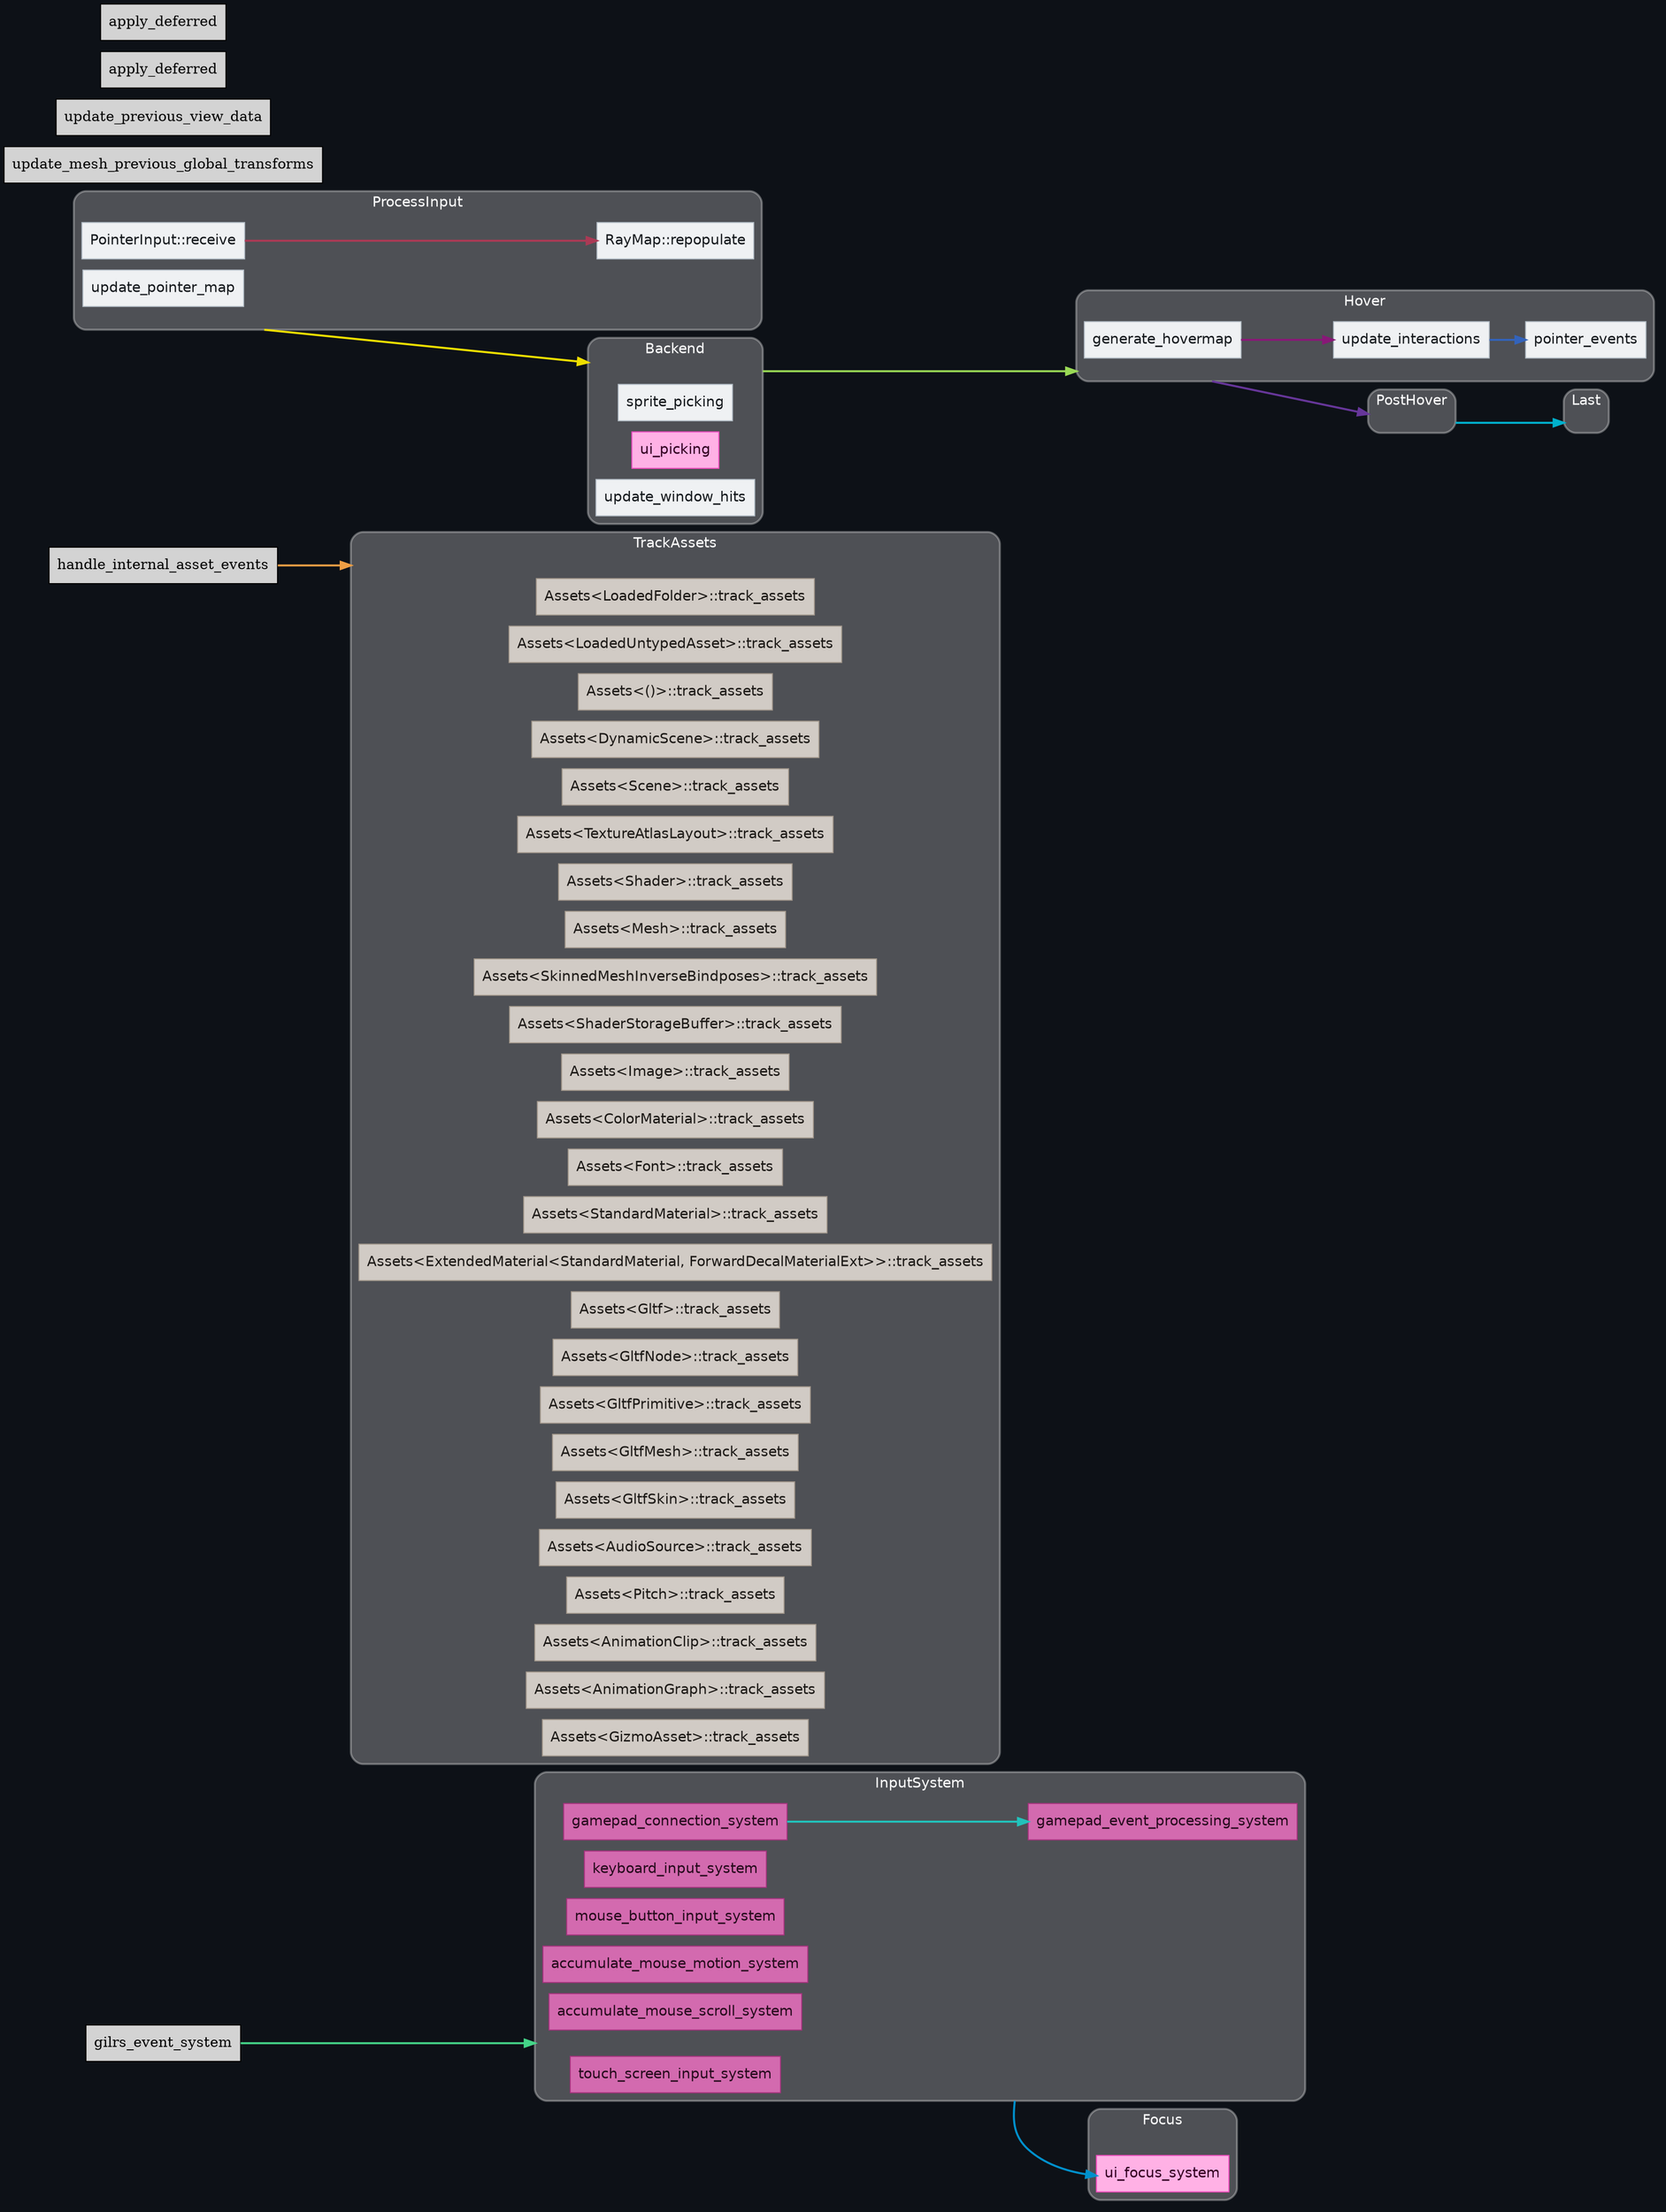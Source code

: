 digraph "" {
	"compound"="true";
	"splines"="spline";
	"rankdir"="LR";
	"bgcolor"="#0d1117";
	"fontname"="Helvetica";
	"nodesep"="0.15";
	edge ["penwidth"="2"];
	node ["shape"="box", "style"="filled"];
	subgraph "clusternode_Set(1)" {
		"style"="rounded,filled";
		"label"="InputSystem";
		"tooltip"="InputSystem";
		"fillcolor"="#ffffff44";
		"fontcolor"="#ffffff";
		"color"="#ffffff50";
		"penwidth"="2";
		"set_marker_node_Set(1)" ["style"="invis", "label"="", "shape"="point"]
		"node_System(0)" ["label"="keyboard_input_system", "tooltip"="bevy_input::keyboard::keyboard_input_system", "fillcolor"="#d36aaf", "fontname"="Helvetica", "fontcolor"="#270b1d", "color"="#a5317d", "penwidth"="1"]
		"node_System(1)" ["label"="mouse_button_input_system", "tooltip"="bevy_input::mouse::mouse_button_input_system", "fillcolor"="#d36aaf", "fontname"="Helvetica", "fontcolor"="#270b1d", "color"="#a5317d", "penwidth"="1"]
		"node_System(2)" ["label"="accumulate_mouse_motion_system", "tooltip"="bevy_input::mouse::accumulate_mouse_motion_system", "fillcolor"="#d36aaf", "fontname"="Helvetica", "fontcolor"="#270b1d", "color"="#a5317d", "penwidth"="1"]
		"node_System(3)" ["label"="accumulate_mouse_scroll_system", "tooltip"="bevy_input::mouse::accumulate_mouse_scroll_system", "fillcolor"="#d36aaf", "fontname"="Helvetica", "fontcolor"="#270b1d", "color"="#a5317d", "penwidth"="1"]
		"node_System(4)" ["label"="gamepad_connection_system", "tooltip"="bevy_input::gamepad::gamepad_connection_system", "fillcolor"="#d36aaf", "fontname"="Helvetica", "fontcolor"="#270b1d", "color"="#a5317d", "penwidth"="1"]
		"node_System(5)" ["label"="gamepad_event_processing_system", "tooltip"="bevy_input::gamepad::gamepad_event_processing_system", "fillcolor"="#d36aaf", "fontname"="Helvetica", "fontcolor"="#270b1d", "color"="#a5317d", "penwidth"="1"]
		"node_System(6)" ["label"="touch_screen_input_system", "tooltip"="bevy_input::touch::touch_screen_input_system", "fillcolor"="#d36aaf", "fontname"="Helvetica", "fontcolor"="#270b1d", "color"="#a5317d", "penwidth"="1"]
	}
	
	subgraph "clusternode_Set(9)" {
		"style"="rounded,filled";
		"label"="TrackAssets";
		"tooltip"="TrackAssets";
		"fillcolor"="#ffffff44";
		"fontcolor"="#ffffff";
		"color"="#ffffff50";
		"penwidth"="2";
		"set_marker_node_Set(9)" ["style"="invis", "label"="", "shape"="point"]
		"node_System(7)" ["label"="Assets<LoadedFolder>::track_assets", "tooltip"="bevy_asset::assets::Assets<bevy_asset::folder::LoadedFolder>::track_assets", "fillcolor"="#d1cbc5", "fontname"="Helvetica", "fontcolor"="#1c1916", "color"="#a3988c", "penwidth"="1"]
		"node_System(8)" ["label"="Assets<LoadedUntypedAsset>::track_assets", "tooltip"="bevy_asset::assets::Assets<bevy_asset::assets::LoadedUntypedAsset>::track_assets", "fillcolor"="#d1cbc5", "fontname"="Helvetica", "fontcolor"="#1c1916", "color"="#a3988c", "penwidth"="1"]
		"node_System(9)" ["label"="Assets<()>::track_assets", "tooltip"="bevy_asset::assets::Assets<()>::track_assets", "fillcolor"="#d1cbc5", "fontname"="Helvetica", "fontcolor"="#1c1916", "color"="#a3988c", "penwidth"="1"]
		"node_System(11)" ["label"="Assets<DynamicScene>::track_assets", "tooltip"="bevy_asset::assets::Assets<bevy_scene::dynamic_scene::DynamicScene>::track_assets", "fillcolor"="#d1cbc5", "fontname"="Helvetica", "fontcolor"="#1c1916", "color"="#a3988c", "penwidth"="1"]
		"node_System(12)" ["label"="Assets<Scene>::track_assets", "tooltip"="bevy_asset::assets::Assets<bevy_scene::scene::Scene>::track_assets", "fillcolor"="#d1cbc5", "fontname"="Helvetica", "fontcolor"="#1c1916", "color"="#a3988c", "penwidth"="1"]
		"node_System(13)" ["label"="Assets<TextureAtlasLayout>::track_assets", "tooltip"="bevy_asset::assets::Assets<bevy_image::texture_atlas::TextureAtlasLayout>::track_assets", "fillcolor"="#d1cbc5", "fontname"="Helvetica", "fontcolor"="#1c1916", "color"="#a3988c", "penwidth"="1"]
		"node_System(14)" ["label"="Assets<Shader>::track_assets", "tooltip"="bevy_asset::assets::Assets<bevy_render::render_resource::shader::Shader>::track_assets", "fillcolor"="#d1cbc5", "fontname"="Helvetica", "fontcolor"="#1c1916", "color"="#a3988c", "penwidth"="1"]
		"node_System(15)" ["label"="Assets<Mesh>::track_assets", "tooltip"="bevy_asset::assets::Assets<bevy_mesh::mesh::Mesh>::track_assets", "fillcolor"="#d1cbc5", "fontname"="Helvetica", "fontcolor"="#1c1916", "color"="#a3988c", "penwidth"="1"]
		"node_System(16)" ["label"="Assets<SkinnedMeshInverseBindposes>::track_assets", "tooltip"="bevy_asset::assets::Assets<bevy_mesh::skinning::SkinnedMeshInverseBindposes>::track_assets", "fillcolor"="#d1cbc5", "fontname"="Helvetica", "fontcolor"="#1c1916", "color"="#a3988c", "penwidth"="1"]
		"node_System(17)" ["label"="Assets<ShaderStorageBuffer>::track_assets", "tooltip"="bevy_asset::assets::Assets<bevy_render::storage::ShaderStorageBuffer>::track_assets", "fillcolor"="#d1cbc5", "fontname"="Helvetica", "fontcolor"="#1c1916", "color"="#a3988c", "penwidth"="1"]
		"node_System(18)" ["label"="Assets<Image>::track_assets", "tooltip"="bevy_asset::assets::Assets<bevy_image::image::Image>::track_assets", "fillcolor"="#d1cbc5", "fontname"="Helvetica", "fontcolor"="#1c1916", "color"="#a3988c", "penwidth"="1"]
		"node_System(19)" ["label"="Assets<ColorMaterial>::track_assets", "tooltip"="bevy_asset::assets::Assets<bevy_sprite::mesh2d::color_material::ColorMaterial>::track_assets", "fillcolor"="#d1cbc5", "fontname"="Helvetica", "fontcolor"="#1c1916", "color"="#a3988c", "penwidth"="1"]
		"node_System(21)" ["label"="Assets<Font>::track_assets", "tooltip"="bevy_asset::assets::Assets<bevy_text::font::Font>::track_assets", "fillcolor"="#d1cbc5", "fontname"="Helvetica", "fontcolor"="#1c1916", "color"="#a3988c", "penwidth"="1"]
		"node_System(24)" ["label"="Assets<StandardMaterial>::track_assets", "tooltip"="bevy_asset::assets::Assets<bevy_pbr::pbr_material::StandardMaterial>::track_assets", "fillcolor"="#d1cbc5", "fontname"="Helvetica", "fontcolor"="#1c1916", "color"="#a3988c", "penwidth"="1"]
		"node_System(27)" ["label"="Assets<ExtendedMaterial<StandardMaterial, ForwardDecalMaterialExt>>::track_assets", "tooltip"="bevy_asset::assets::Assets<bevy_pbr::extended_material::ExtendedMaterial<bevy_pbr::pbr_material::StandardMaterial, bevy_pbr::decal::forward::ForwardDecalMaterialExt>>::track_assets", "fillcolor"="#d1cbc5", "fontname"="Helvetica", "fontcolor"="#1c1916", "color"="#a3988c", "penwidth"="1"]
		"node_System(28)" ["label"="Assets<Gltf>::track_assets", "tooltip"="bevy_asset::assets::Assets<bevy_gltf::assets::Gltf>::track_assets", "fillcolor"="#d1cbc5", "fontname"="Helvetica", "fontcolor"="#1c1916", "color"="#a3988c", "penwidth"="1"]
		"node_System(29)" ["label"="Assets<GltfNode>::track_assets", "tooltip"="bevy_asset::assets::Assets<bevy_gltf::assets::GltfNode>::track_assets", "fillcolor"="#d1cbc5", "fontname"="Helvetica", "fontcolor"="#1c1916", "color"="#a3988c", "penwidth"="1"]
		"node_System(30)" ["label"="Assets<GltfPrimitive>::track_assets", "tooltip"="bevy_asset::assets::Assets<bevy_gltf::assets::GltfPrimitive>::track_assets", "fillcolor"="#d1cbc5", "fontname"="Helvetica", "fontcolor"="#1c1916", "color"="#a3988c", "penwidth"="1"]
		"node_System(31)" ["label"="Assets<GltfMesh>::track_assets", "tooltip"="bevy_asset::assets::Assets<bevy_gltf::assets::GltfMesh>::track_assets", "fillcolor"="#d1cbc5", "fontname"="Helvetica", "fontcolor"="#1c1916", "color"="#a3988c", "penwidth"="1"]
		"node_System(32)" ["label"="Assets<GltfSkin>::track_assets", "tooltip"="bevy_asset::assets::Assets<bevy_gltf::assets::GltfSkin>::track_assets", "fillcolor"="#d1cbc5", "fontname"="Helvetica", "fontcolor"="#1c1916", "color"="#a3988c", "penwidth"="1"]
		"node_System(33)" ["label"="Assets<AudioSource>::track_assets", "tooltip"="bevy_asset::assets::Assets<bevy_audio::audio_source::AudioSource>::track_assets", "fillcolor"="#d1cbc5", "fontname"="Helvetica", "fontcolor"="#1c1916", "color"="#a3988c", "penwidth"="1"]
		"node_System(34)" ["label"="Assets<Pitch>::track_assets", "tooltip"="bevy_asset::assets::Assets<bevy_audio::pitch::Pitch>::track_assets", "fillcolor"="#d1cbc5", "fontname"="Helvetica", "fontcolor"="#1c1916", "color"="#a3988c", "penwidth"="1"]
		"node_System(36)" ["label"="Assets<AnimationClip>::track_assets", "tooltip"="bevy_asset::assets::Assets<bevy_animation::AnimationClip>::track_assets", "fillcolor"="#d1cbc5", "fontname"="Helvetica", "fontcolor"="#1c1916", "color"="#a3988c", "penwidth"="1"]
		"node_System(37)" ["label"="Assets<AnimationGraph>::track_assets", "tooltip"="bevy_asset::assets::Assets<bevy_animation::graph::AnimationGraph>::track_assets", "fillcolor"="#d1cbc5", "fontname"="Helvetica", "fontcolor"="#1c1916", "color"="#a3988c", "penwidth"="1"]
		"node_System(38)" ["label"="Assets<GizmoAsset>::track_assets", "tooltip"="bevy_asset::assets::Assets<bevy_gizmos::GizmoAsset>::track_assets", "fillcolor"="#d1cbc5", "fontname"="Helvetica", "fontcolor"="#1c1916", "color"="#a3988c", "penwidth"="1"]
	}
	
	subgraph "clusternode_Set(23)" {
		"style"="rounded,filled";
		"label"="Backend";
		"tooltip"="Backend";
		"fillcolor"="#ffffff44";
		"fontcolor"="#ffffff";
		"color"="#ffffff50";
		"penwidth"="2";
		"set_marker_node_Set(23)" ["style"="invis", "label"="", "shape"="point"]
		"node_System(20)" ["label"="sprite_picking", "tooltip"="bevy_sprite::picking_backend::sprite_picking", "fillcolor"="#eff1f3", "fontname"="Helvetica", "fontcolor"="#15191d", "color"="#b4bec7", "penwidth"="1"]
		"node_System(23)" ["label"="ui_picking", "tooltip"="bevy_ui::picking_backend::ui_picking", "fillcolor"="#ffb1e5", "fontname"="Helvetica", "fontcolor"="#320021", "color"="#ff4bc2", "penwidth"="1"]
		"node_System(42)" ["label"="update_window_hits", "tooltip"="bevy_picking::window::update_window_hits", "fillcolor"="#eff1f3", "fontname"="Helvetica", "fontcolor"="#15191d", "color"="#b4bec7", "penwidth"="1"]
	}
	
	subgraph "clusternode_Set(26)" {
		"style"="rounded,filled";
		"label"="Focus";
		"tooltip"="Focus";
		"fillcolor"="#ffffff44";
		"fontcolor"="#ffffff";
		"color"="#ffffff50";
		"penwidth"="2";
		"set_marker_node_Set(26)" ["style"="invis", "label"="", "shape"="point"]
		"node_System(22)" ["label"="ui_focus_system", "tooltip"="bevy_ui::focus::ui_focus_system", "fillcolor"="#ffb1e5", "fontname"="Helvetica", "fontcolor"="#320021", "color"="#ff4bc2", "penwidth"="1"]
	}
	
	subgraph "clusternode_Set(44)" {
		"style"="rounded,filled";
		"label"="ProcessInput";
		"tooltip"="ProcessInput";
		"fillcolor"="#ffffff44";
		"fontcolor"="#ffffff";
		"color"="#ffffff50";
		"penwidth"="2";
		"set_marker_node_Set(44)" ["style"="invis", "label"="", "shape"="point"]
		"node_System(39)" ["label"="update_pointer_map", "tooltip"="bevy_picking::pointer::update_pointer_map", "fillcolor"="#eff1f3", "fontname"="Helvetica", "fontcolor"="#15191d", "color"="#b4bec7", "penwidth"="1"]
		"node_System(40)" ["label"="PointerInput::receive", "tooltip"="bevy_picking::pointer::PointerInput::receive", "fillcolor"="#eff1f3", "fontname"="Helvetica", "fontcolor"="#15191d", "color"="#b4bec7", "penwidth"="1"]
		"node_System(41)" ["label"="RayMap::repopulate", "tooltip"="bevy_picking::backend::ray::RayMap::repopulate", "fillcolor"="#eff1f3", "fontname"="Helvetica", "fontcolor"="#15191d", "color"="#b4bec7", "penwidth"="1"]
	}
	
	subgraph "clusternode_Set(48)" {
		"style"="rounded,filled";
		"label"="Hover";
		"tooltip"="Hover";
		"fillcolor"="#ffffff44";
		"fontcolor"="#ffffff";
		"color"="#ffffff50";
		"penwidth"="2";
		"set_marker_node_Set(48)" ["style"="invis", "label"="", "shape"="point"]
		"node_System(43)" ["label"="generate_hovermap", "tooltip"="bevy_picking::hover::generate_hovermap", "fillcolor"="#eff1f3", "fontname"="Helvetica", "fontcolor"="#15191d", "color"="#b4bec7", "penwidth"="1"]
		"node_System(44)" ["label"="update_interactions", "tooltip"="bevy_picking::hover::update_interactions", "fillcolor"="#eff1f3", "fontname"="Helvetica", "fontcolor"="#15191d", "color"="#b4bec7", "penwidth"="1"]
		"node_System(45)" ["label"="pointer_events", "tooltip"="bevy_picking::events::pointer_events", "fillcolor"="#eff1f3", "fontname"="Helvetica", "fontcolor"="#15191d", "color"="#b4bec7", "penwidth"="1"]
	}
	
	subgraph "clusternode_Set(49)" {
		"style"="rounded,filled";
		"label"="PostHover";
		"tooltip"="PostHover";
		"fillcolor"="#ffffff44";
		"fontcolor"="#ffffff";
		"color"="#ffffff50";
		"penwidth"="2";
		"set_marker_node_Set(49)" ["style"="invis", "label"="", "shape"="point"]
	}
	
	subgraph "clusternode_Set(50)" {
		"style"="rounded,filled";
		"label"="Last";
		"tooltip"="Last";
		"fillcolor"="#ffffff44";
		"fontcolor"="#ffffff";
		"color"="#ffffff50";
		"penwidth"="2";
		"set_marker_node_Set(50)" ["style"="invis", "label"="", "shape"="point"]
	}
	
	"node_System(10)" ["label"="handle_internal_asset_events", "tooltip"="bevy_asset::server::handle_internal_asset_events"]
	"node_System(25)" ["label"="update_mesh_previous_global_transforms", "tooltip"="bevy_pbr::prepass::update_mesh_previous_global_transforms"]
	"node_System(26)" ["label"="update_previous_view_data", "tooltip"="bevy_pbr::prepass::update_previous_view_data"]
	"node_System(35)" ["label"="gilrs_event_system", "tooltip"="bevy_gilrs::gilrs_system::gilrs_event_system"]
	"node_System(46)" ["label"="apply_deferred", "tooltip"="bevy_ecs::apply_deferred"]
	"node_System(47)" ["label"="apply_deferred", "tooltip"="bevy_ecs::apply_deferred"]
	"set_marker_node_Set(44)" -> "set_marker_node_Set(23)" ["lhead"="clusternode_Set(23)", "ltail"="clusternode_Set(44)", "tooltip"="ProcessInput → Backend", "color"="#eede00"]
	"node_System(43)" -> "node_System(44)" ["lhead"="", "ltail"="", "tooltip"="generate_hovermap → update_interactions", "color"="#881877"]
	"set_marker_node_Set(49)" -> "set_marker_node_Set(50)" ["lhead"="clusternode_Set(50)", "ltail"="clusternode_Set(49)", "tooltip"="PostHover → Last", "color"="#00b0cc"]
	"node_System(40)" -> "node_System(41)" ["lhead"="", "ltail"="", "tooltip"="SystemTypeSet(fn bevy_ecs::system::function_system::FunctionSystem<fn(bevy_ecs::event::reader::EventReader<bevy_picking::pointer::PointerInput>, bevy_ecs::system::query::Query<(&bevy_picking::pointer::PointerId, &mut bevy_picking::pointer::PointerLocation, &mut bevy_picking::pointer::PointerPress)>), bevy_picking::pointer::PointerInput::receive>()) → RayMap::repopulate", "color"="#aa3a55"]
	"node_System(35)" -> "set_marker_node_Set(1)" ["lhead"="clusternode_Set(1)", "ltail"="", "tooltip"="gilrs_event_system → InputSystem", "color"="#44d488"]
	"set_marker_node_Set(1)" -> "node_System(22)" ["lhead"="", "ltail"="clusternode_Set(1)", "tooltip"="InputSystem → ui_focus_system", "color"="#0090cc"]
	"node_System(10)" -> "set_marker_node_Set(9)" ["lhead"="clusternode_Set(9)", "ltail"="", "tooltip"="SystemTypeSet(fn bevy_ecs::system::exclusive_function_system::ExclusiveFunctionSystem<fn(), bevy_asset::server::handle_internal_asset_events>()) → TrackAssets", "color"="#ee9e44"]
	"set_marker_node_Set(48)" -> "set_marker_node_Set(49)" ["lhead"="clusternode_Set(49)", "ltail"="clusternode_Set(48)", "tooltip"="Hover → PostHover", "color"="#663699"]
	"node_System(44)" -> "node_System(45)" ["lhead"="", "ltail"="", "tooltip"="update_interactions → pointer_events", "color"="#3363bb"]
	"node_System(4)" -> "node_System(5)" ["lhead"="", "ltail"="", "tooltip"="SystemTypeSet(fn bevy_ecs::system::function_system::FunctionSystem<fn(bevy_ecs::system::commands::Commands, bevy_ecs::event::reader::EventReader<bevy_input::gamepad::GamepadConnectionEvent>), bevy_input::gamepad::gamepad_connection_system>()) → gamepad_event_processing_system", "color"="#22c2bb"]
	"set_marker_node_Set(23)" -> "set_marker_node_Set(48)" ["lhead"="clusternode_Set(48)", "ltail"="clusternode_Set(23)", "tooltip"="Backend → Hover", "color"="#99d955"]
}
